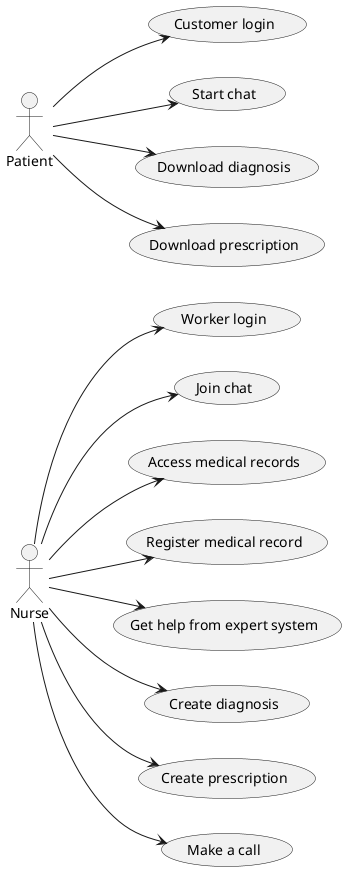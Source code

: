 @startuml

left to right direction

Nurse --> (Worker login)
Nurse --> (Join chat)
Nurse --> (Access medical records)
Nurse --> (Register medical record)
Nurse --> (Get help from expert system)
Nurse --> (Create diagnosis)
Nurse --> (Create prescription)
Nurse --> (Make a call)

Patient --> (Customer login)
Patient --> (Start chat)
Patient --> (Download diagnosis)
Patient --> (Download prescription)

@enduml
